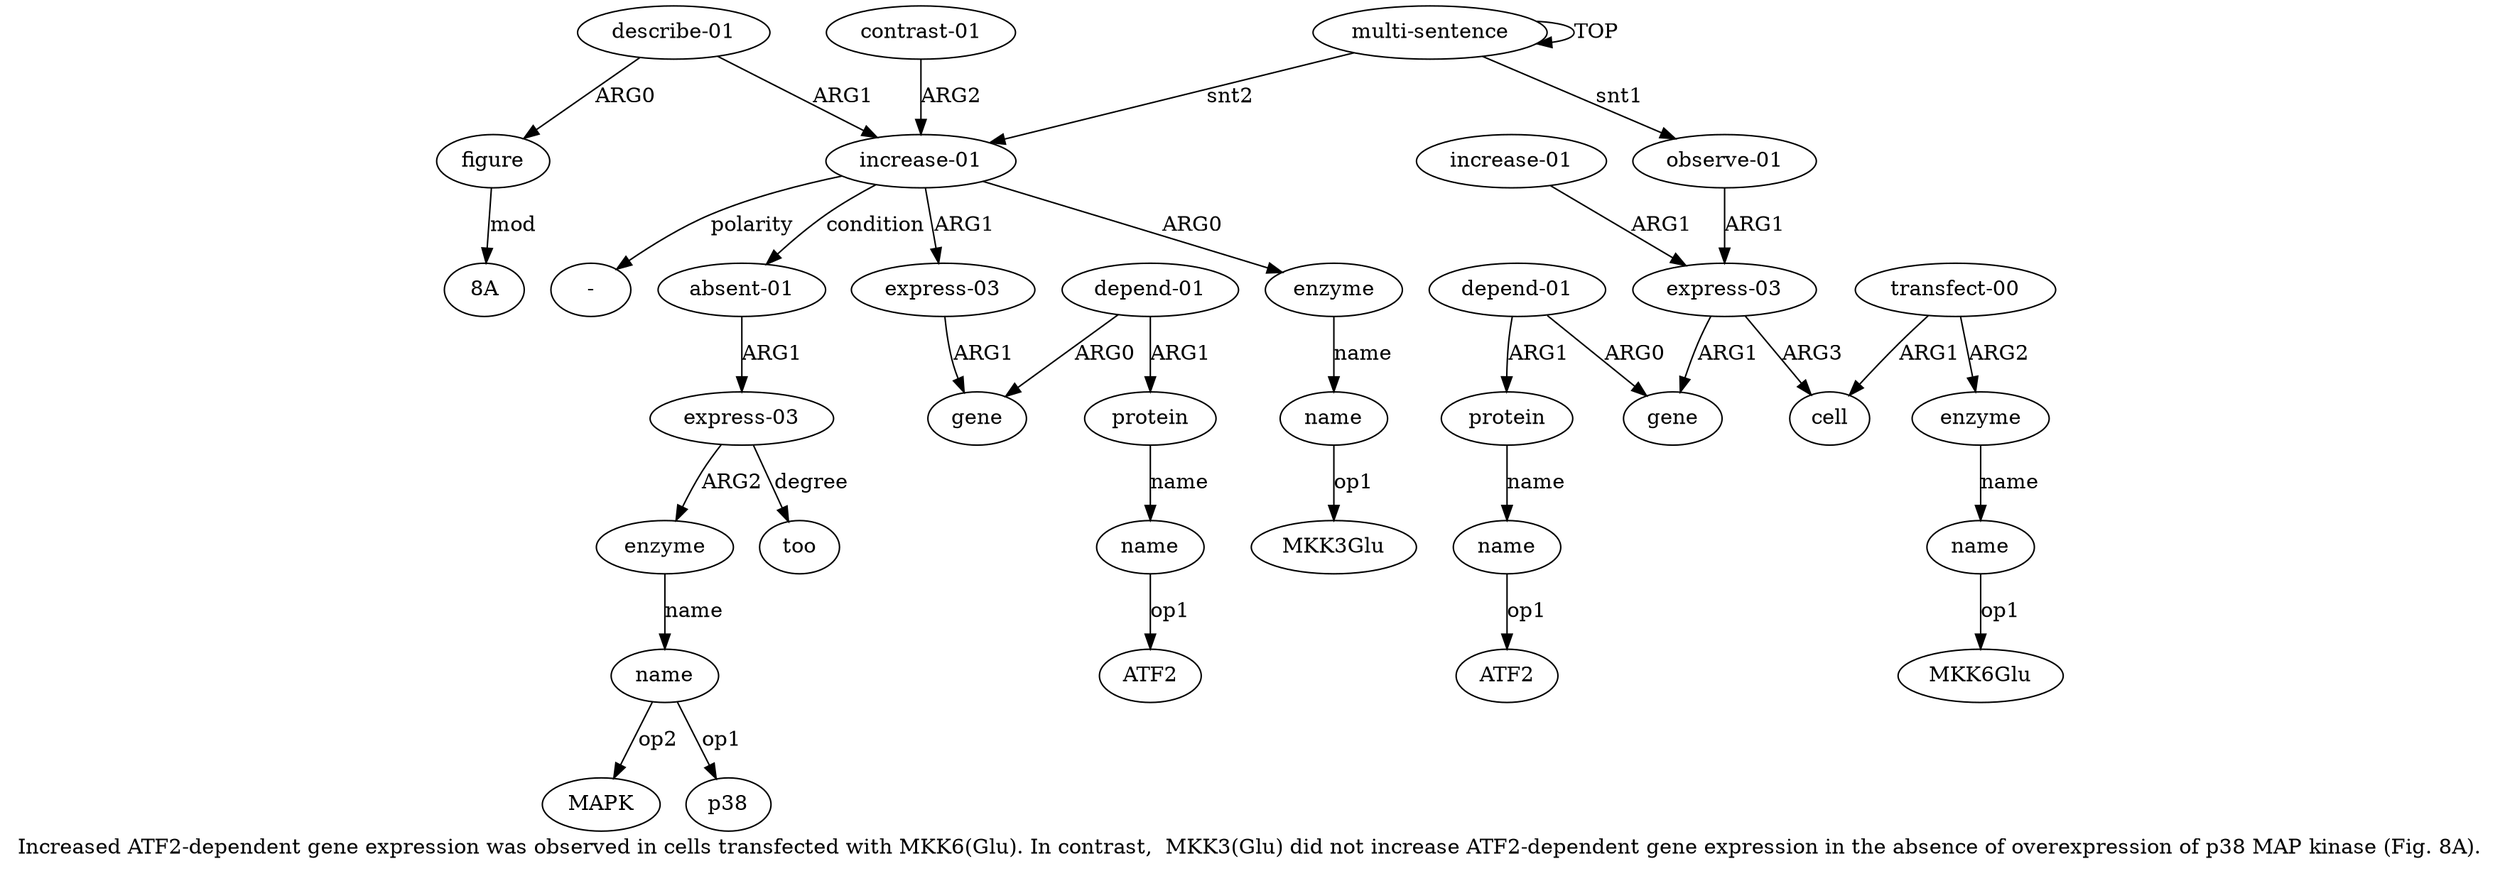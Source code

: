 digraph  {
	graph [label="Increased ATF2-dependent gene expression was observed in cells transfected with MKK6(Glu). In contrast,  MKK3(Glu) did not increase \
ATF2-dependent gene expression in the absence of overexpression of p38 MAP kinase (Fig. 8A)."];
	node [label="\N"];
	a20	 [color=black,
		gold_ind=20,
		gold_label="contrast-01",
		label="contrast-01",
		test_ind=20,
		test_label="contrast-01"];
	a12	 [color=black,
		gold_ind=12,
		gold_label="increase-01",
		label="increase-01",
		test_ind=12,
		test_label="increase-01"];
	a20 -> a12 [key=0,
	color=black,
	gold_label=ARG2,
	label=ARG2,
	test_label=ARG2];
a21 [color=black,
	gold_ind=21,
	gold_label="absent-01",
	label="absent-01",
	test_ind=21,
	test_label="absent-01"];
a22 [color=black,
	gold_ind=22,
	gold_label="express-03",
	label="express-03",
	test_ind=22,
	test_label="express-03"];
a21 -> a22 [key=0,
color=black,
gold_label=ARG1,
label=ARG1,
test_label=ARG1];
a23 [color=black,
gold_ind=23,
gold_label=enzyme,
label=enzyme,
test_ind=23,
test_label=enzyme];
a22 -> a23 [key=0,
color=black,
gold_label=ARG2,
label=ARG2,
test_label=ARG2];
a25 [color=black,
gold_ind=25,
gold_label=too,
label=too,
test_ind=25,
test_label=too];
a22 -> a25 [key=0,
color=black,
gold_label=degree,
label=degree,
test_label=degree];
a24 [color=black,
gold_ind=24,
gold_label=name,
label=name,
test_ind=24,
test_label=name];
a23 -> a24 [key=0,
color=black,
gold_label=name,
label=name,
test_label=name];
"a24 MAPK" [color=black,
gold_ind=-1,
gold_label=MAPK,
label=MAPK,
test_ind=-1,
test_label=MAPK];
a24 -> "a24 MAPK" [key=0,
color=black,
gold_label=op2,
label=op2,
test_label=op2];
"a24 p38" [color=black,
gold_ind=-1,
gold_label=p38,
label=p38,
test_ind=-1,
test_label=p38];
a24 -> "a24 p38" [key=0,
color=black,
gold_label=op1,
label=op1,
test_label=op1];
a26 [color=black,
gold_ind=26,
gold_label="describe-01",
label="describe-01",
test_ind=26,
test_label="describe-01"];
a27 [color=black,
gold_ind=27,
gold_label=figure,
label=figure,
test_ind=27,
test_label=figure];
a26 -> a27 [key=0,
color=black,
gold_label=ARG0,
label=ARG0,
test_label=ARG0];
a26 -> a12 [key=0,
color=black,
gold_label=ARG1,
label=ARG1,
test_label=ARG1];
"a27 8A" [color=black,
gold_ind=-1,
gold_label="8A",
label="8A",
test_ind=-1,
test_label="8A"];
a27 -> "a27 8A" [key=0,
color=black,
gold_label=mod,
label=mod,
test_label=mod];
"a10 MKK6Glu" [color=black,
gold_ind=-1,
gold_label=MKK6Glu,
label=MKK6Glu,
test_ind=-1,
test_label=MKK6Glu];
"a19 ATF2" [color=black,
gold_ind=-1,
gold_label=ATF2,
label=ATF2,
test_ind=-1,
test_label=ATF2];
"a6 ATF2" [color=black,
gold_ind=-1,
gold_label=ATF2,
label=ATF2,
test_ind=-1,
test_label=ATF2];
"a14 MKK3Glu" [color=black,
gold_ind=-1,
gold_label=MKK3Glu,
label=MKK3Glu,
test_ind=-1,
test_label=MKK3Glu];
a15 [color=black,
gold_ind=15,
gold_label="express-03",
label="express-03",
test_ind=15,
test_label="express-03"];
a16 [color=black,
gold_ind=16,
gold_label=gene,
label=gene,
test_ind=16,
test_label=gene];
a15 -> a16 [key=0,
color=black,
gold_label=ARG1,
label=ARG1,
test_label=ARG1];
a14 [color=black,
gold_ind=14,
gold_label=name,
label=name,
test_ind=14,
test_label=name];
a14 -> "a14 MKK3Glu" [key=0,
color=black,
gold_label=op1,
label=op1,
test_label=op1];
a17 [color=black,
gold_ind=17,
gold_label="depend-01",
label="depend-01",
test_ind=17,
test_label="depend-01"];
a17 -> a16 [key=0,
color=black,
gold_label=ARG0,
label=ARG0,
test_label=ARG0];
a18 [color=black,
gold_ind=18,
gold_label=protein,
label=protein,
test_ind=18,
test_label=protein];
a17 -> a18 [key=0,
color=black,
gold_label=ARG1,
label=ARG1,
test_label=ARG1];
a11 [color=black,
gold_ind=11,
gold_label="increase-01",
label="increase-01",
test_ind=11,
test_label="increase-01"];
a2 [color=black,
gold_ind=2,
gold_label="express-03",
label="express-03",
test_ind=2,
test_label="express-03"];
a11 -> a2 [key=0,
color=black,
gold_label=ARG1,
label=ARG1,
test_label=ARG1];
a10 [color=black,
gold_ind=10,
gold_label=name,
label=name,
test_ind=10,
test_label=name];
a10 -> "a10 MKK6Glu" [key=0,
color=black,
gold_label=op1,
label=op1,
test_label=op1];
a13 [color=black,
gold_ind=13,
gold_label=enzyme,
label=enzyme,
test_ind=13,
test_label=enzyme];
a13 -> a14 [key=0,
color=black,
gold_label=name,
label=name,
test_label=name];
a12 -> a21 [key=0,
color=black,
gold_label=condition,
label=condition,
test_label=condition];
a12 -> a15 [key=0,
color=black,
gold_label=ARG1,
label=ARG1,
test_label=ARG1];
a12 -> a13 [key=0,
color=black,
gold_label=ARG0,
label=ARG0,
test_label=ARG0];
"a12 -" [color=black,
gold_ind=-1,
gold_label="-",
label="-",
test_ind=-1,
test_label="-"];
a12 -> "a12 -" [key=0,
color=black,
gold_label=polarity,
label=polarity,
test_label=polarity];
a19 [color=black,
gold_ind=19,
gold_label=name,
label=name,
test_ind=19,
test_label=name];
a19 -> "a19 ATF2" [key=0,
color=black,
gold_label=op1,
label=op1,
test_label=op1];
a18 -> a19 [key=0,
color=black,
gold_label=name,
label=name,
test_label=name];
a1 [color=black,
gold_ind=1,
gold_label="observe-01",
label="observe-01",
test_ind=1,
test_label="observe-01"];
a1 -> a2 [key=0,
color=black,
gold_label=ARG1,
label=ARG1,
test_label=ARG1];
a0 [color=black,
gold_ind=0,
gold_label="multi-sentence",
label="multi-sentence",
test_ind=0,
test_label="multi-sentence"];
a0 -> a12 [key=0,
color=black,
gold_label=snt2,
label=snt2,
test_label=snt2];
a0 -> a1 [key=0,
color=black,
gold_label=snt1,
label=snt1,
test_label=snt1];
a0 -> a0 [key=0,
color=black,
gold_label=TOP,
label=TOP,
test_label=TOP];
a3 [color=black,
gold_ind=3,
gold_label=gene,
label=gene,
test_ind=3,
test_label=gene];
a2 -> a3 [key=0,
color=black,
gold_label=ARG1,
label=ARG1,
test_label=ARG1];
a7 [color=black,
gold_ind=7,
gold_label=cell,
label=cell,
test_ind=7,
test_label=cell];
a2 -> a7 [key=0,
color=black,
gold_label=ARG3,
label=ARG3,
test_label=ARG3];
a5 [color=black,
gold_ind=5,
gold_label=protein,
label=protein,
test_ind=5,
test_label=protein];
a6 [color=black,
gold_ind=6,
gold_label=name,
label=name,
test_ind=6,
test_label=name];
a5 -> a6 [key=0,
color=black,
gold_label=name,
label=name,
test_label=name];
a4 [color=black,
gold_ind=4,
gold_label="depend-01",
label="depend-01",
test_ind=4,
test_label="depend-01"];
a4 -> a3 [key=0,
color=black,
gold_label=ARG0,
label=ARG0,
test_label=ARG0];
a4 -> a5 [key=0,
color=black,
gold_label=ARG1,
label=ARG1,
test_label=ARG1];
a6 -> "a6 ATF2" [key=0,
color=black,
gold_label=op1,
label=op1,
test_label=op1];
a9 [color=black,
gold_ind=9,
gold_label=enzyme,
label=enzyme,
test_ind=9,
test_label=enzyme];
a9 -> a10 [key=0,
color=black,
gold_label=name,
label=name,
test_label=name];
a8 [color=black,
gold_ind=8,
gold_label="transfect-00",
label="transfect-00",
test_ind=8,
test_label="transfect-00"];
a8 -> a7 [key=0,
color=black,
gold_label=ARG1,
label=ARG1,
test_label=ARG1];
a8 -> a9 [key=0,
color=black,
gold_label=ARG2,
label=ARG2,
test_label=ARG2];
}
